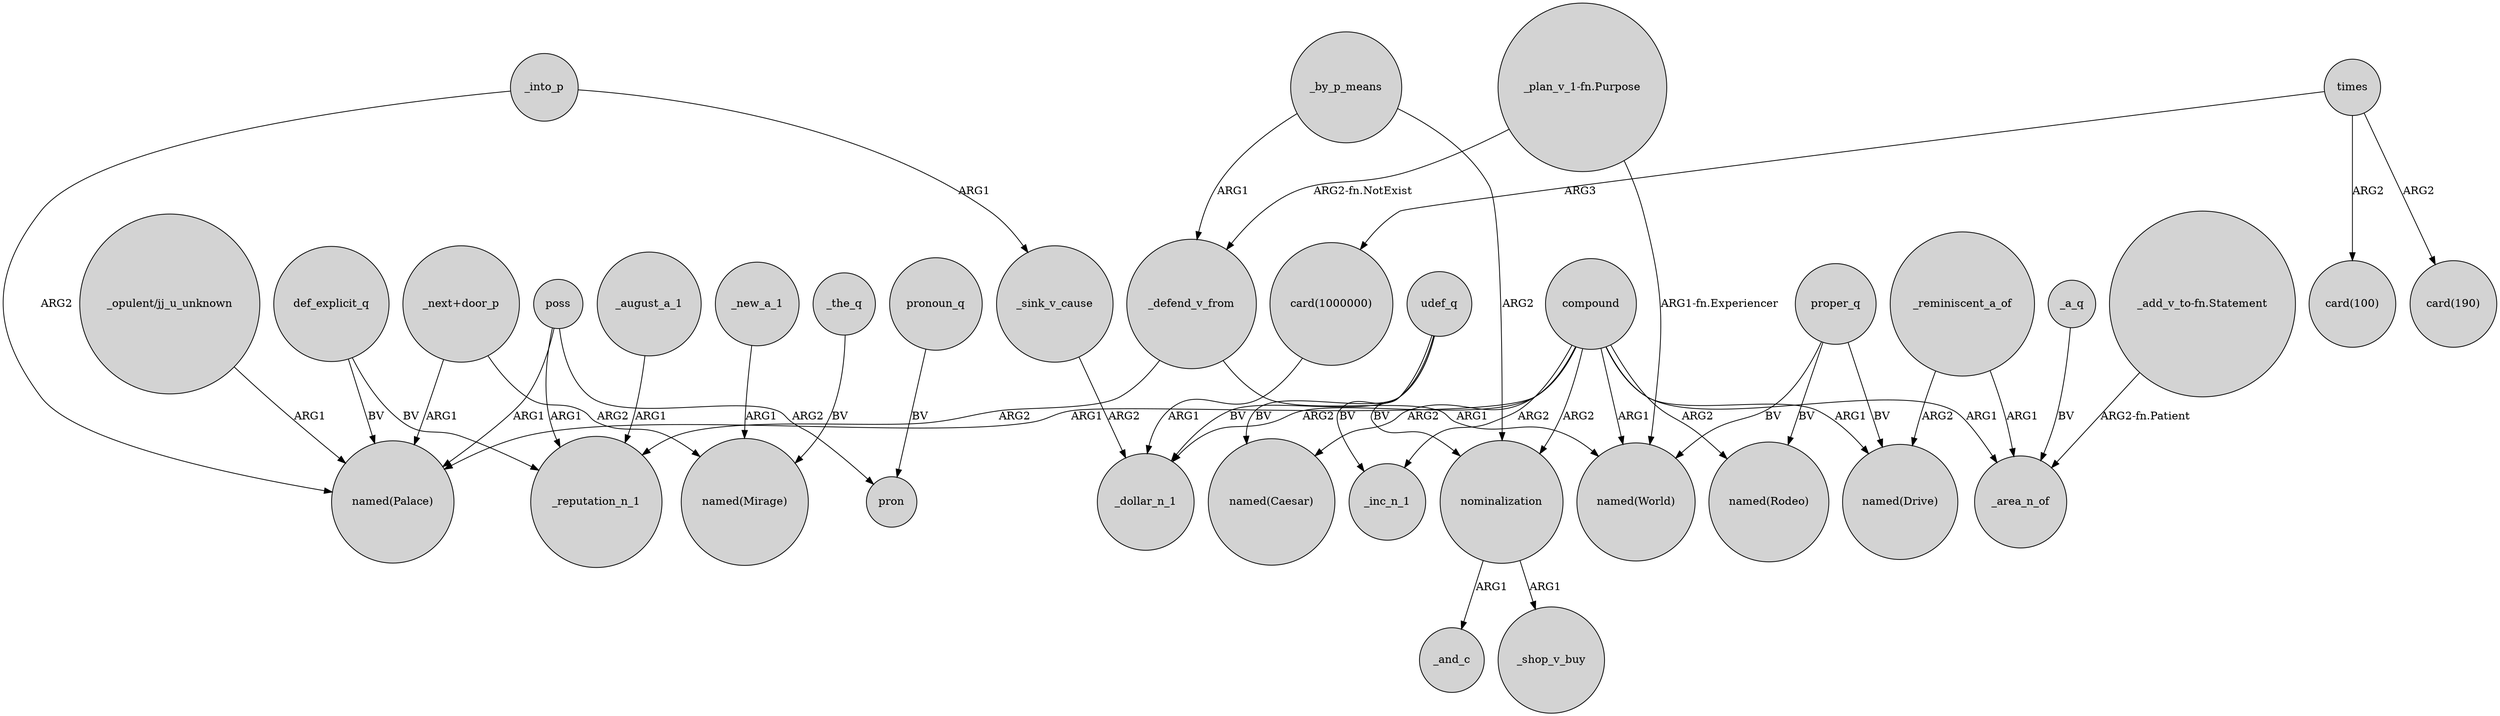 digraph {
	node [shape=circle style=filled]
	"card(1000000)" -> _dollar_n_1 [label=ARG1]
	udef_q -> "named(Caesar)" [label=BV]
	_defend_v_from -> _reputation_n_1 [label=ARG2]
	"_next+door_p" -> "named(Palace)" [label=ARG1]
	udef_q -> _inc_n_1 [label=BV]
	_by_p_means -> nominalization [label=ARG2]
	poss -> "named(Palace)" [label=ARG1]
	poss -> pron [label=ARG2]
	"_opulent/jj_u_unknown" -> "named(Palace)" [label=ARG1]
	times -> "card(100)" [label=ARG2]
	"_add_v_to-fn.Statement" -> _area_n_of [label="ARG2-fn.Patient"]
	_a_q -> _area_n_of [label=BV]
	nominalization -> _and_c [label=ARG1]
	def_explicit_q -> _reputation_n_1 [label=BV]
	_sink_v_cause -> _dollar_n_1 [label=ARG2]
	times -> "card(190)" [label=ARG2]
	compound -> nominalization [label=ARG2]
	poss -> _reputation_n_1 [label=ARG1]
	compound -> "named(Rodeo)" [label=ARG2]
	_by_p_means -> _defend_v_from [label=ARG1]
	_into_p -> "named(Palace)" [label=ARG2]
	proper_q -> "named(Drive)" [label=BV]
	_reminiscent_a_of -> "named(Drive)" [label=ARG2]
	compound -> "named(Drive)" [label=ARG1]
	pronoun_q -> pron [label=BV]
	_august_a_1 -> _reputation_n_1 [label=ARG1]
	_reminiscent_a_of -> _area_n_of [label=ARG1]
	compound -> "named(Caesar)" [label=ARG2]
	times -> "card(1000000)" [label=ARG3]
	"_next+door_p" -> "named(Mirage)" [label=ARG2]
	_new_a_1 -> "named(Mirage)" [label=ARG1]
	compound -> "named(World)" [label=ARG1]
	proper_q -> "named(World)" [label=BV]
	proper_q -> "named(Rodeo)" [label=BV]
	udef_q -> nominalization [label=BV]
	def_explicit_q -> "named(Palace)" [label=BV]
	_the_q -> "named(Mirage)" [label=BV]
	_defend_v_from -> "named(World)" [label=ARG1]
	compound -> "named(Palace)" [label=ARG1]
	"_plan_v_1-fn.Purpose" -> _defend_v_from [label="ARG2-fn.NotExist"]
	nominalization -> _shop_v_buy [label=ARG1]
	compound -> _dollar_n_1 [label=ARG2]
	compound -> _area_n_of [label=ARG1]
	compound -> _inc_n_1 [label=ARG2]
	_into_p -> _sink_v_cause [label=ARG1]
	udef_q -> _dollar_n_1 [label=BV]
	"_plan_v_1-fn.Purpose" -> "named(World)" [label="ARG1-fn.Experiencer"]
}
